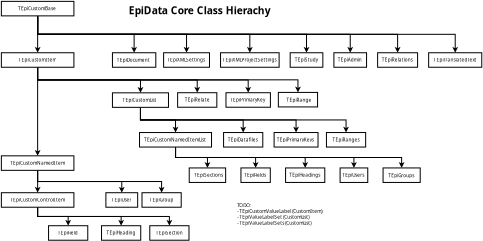 <?xml version="1.0" encoding="UTF-8"?>
<dia:diagram xmlns:dia="http://www.lysator.liu.se/~alla/dia/">
  <dia:layer name="Background" visible="true" active="true">
    <dia:group>
      <dia:object type="Standard - Box" version="0" id="O0">
        <dia:attribute name="obj_pos">
          <dia:point val="-0.03,0.05"/>
        </dia:attribute>
        <dia:attribute name="obj_bb">
          <dia:rectangle val="-0.08,0;10.02,2.1"/>
        </dia:attribute>
        <dia:attribute name="elem_corner">
          <dia:point val="-0.03,0.05"/>
        </dia:attribute>
        <dia:attribute name="elem_width">
          <dia:real val="10.0"/>
        </dia:attribute>
        <dia:attribute name="elem_height">
          <dia:real val="2.0"/>
        </dia:attribute>
        <dia:attribute name="border_width">
          <dia:real val="0.1"/>
        </dia:attribute>
        <dia:attribute name="show_background">
          <dia:boolean val="true"/>
        </dia:attribute>
      </dia:object>
      <dia:object type="Standard - Text" version="1" id="O1">
        <dia:attribute name="obj_pos">
          <dia:point val="2.275,1.271"/>
        </dia:attribute>
        <dia:attribute name="obj_bb">
          <dia:rectangle val="2.275,0.676;7.665,1.424"/>
        </dia:attribute>
        <dia:attribute name="text">
          <dia:composite type="text">
            <dia:attribute name="string">
              <dia:string>#TEpiCustomBase#</dia:string>
            </dia:attribute>
            <dia:attribute name="font">
              <dia:font family="sans" style="0" name="Helvetica"/>
            </dia:attribute>
            <dia:attribute name="height">
              <dia:real val="0.8"/>
            </dia:attribute>
            <dia:attribute name="pos">
              <dia:point val="2.275,1.271"/>
            </dia:attribute>
            <dia:attribute name="color">
              <dia:color val="#000000"/>
            </dia:attribute>
            <dia:attribute name="alignment">
              <dia:enum val="0"/>
            </dia:attribute>
          </dia:composite>
        </dia:attribute>
        <dia:attribute name="valign">
          <dia:enum val="3"/>
        </dia:attribute>
      </dia:object>
    </dia:group>
    <dia:group>
      <dia:object type="Standard - Box" version="0" id="O2">
        <dia:attribute name="obj_pos">
          <dia:point val="-0.03,26.427"/>
        </dia:attribute>
        <dia:attribute name="obj_bb">
          <dia:rectangle val="-0.08,26.378;10.02,28.477"/>
        </dia:attribute>
        <dia:attribute name="elem_corner">
          <dia:point val="-0.03,26.427"/>
        </dia:attribute>
        <dia:attribute name="elem_width">
          <dia:real val="10.0"/>
        </dia:attribute>
        <dia:attribute name="elem_height">
          <dia:real val="2.0"/>
        </dia:attribute>
        <dia:attribute name="border_width">
          <dia:real val="0.1"/>
        </dia:attribute>
        <dia:attribute name="show_background">
          <dia:boolean val="true"/>
        </dia:attribute>
      </dia:object>
      <dia:object type="Standard - Text" version="1" id="O3">
        <dia:attribute name="obj_pos">
          <dia:point val="1.17,27.649"/>
        </dia:attribute>
        <dia:attribute name="obj_bb">
          <dia:rectangle val="1.17,27.054;8.77,27.801"/>
        </dia:attribute>
        <dia:attribute name="text">
          <dia:composite type="text">
            <dia:attribute name="string">
              <dia:string>#TEpiCustomControlItem#</dia:string>
            </dia:attribute>
            <dia:attribute name="font">
              <dia:font family="sans" style="0" name="Helvetica"/>
            </dia:attribute>
            <dia:attribute name="height">
              <dia:real val="0.8"/>
            </dia:attribute>
            <dia:attribute name="pos">
              <dia:point val="1.17,27.649"/>
            </dia:attribute>
            <dia:attribute name="color">
              <dia:color val="#000000"/>
            </dia:attribute>
            <dia:attribute name="alignment">
              <dia:enum val="0"/>
            </dia:attribute>
          </dia:composite>
        </dia:attribute>
        <dia:attribute name="valign">
          <dia:enum val="3"/>
        </dia:attribute>
      </dia:object>
    </dia:group>
    <dia:group>
      <dia:object type="Standard - Box" version="0" id="O4">
        <dia:attribute name="obj_pos">
          <dia:point val="6.476,30.977"/>
        </dia:attribute>
        <dia:attribute name="obj_bb">
          <dia:rectangle val="6.426,30.927;11.931,33.028"/>
        </dia:attribute>
        <dia:attribute name="elem_corner">
          <dia:point val="6.476,30.977"/>
        </dia:attribute>
        <dia:attribute name="elem_width">
          <dia:real val="5.405"/>
        </dia:attribute>
        <dia:attribute name="elem_height">
          <dia:real val="2.0"/>
        </dia:attribute>
        <dia:attribute name="border_width">
          <dia:real val="0.1"/>
        </dia:attribute>
        <dia:attribute name="show_background">
          <dia:boolean val="true"/>
        </dia:attribute>
      </dia:object>
      <dia:object type="Standard - Text" version="1" id="O5">
        <dia:attribute name="obj_pos">
          <dia:point val="7.749,32.199"/>
        </dia:attribute>
        <dia:attribute name="obj_bb">
          <dia:rectangle val="7.749,31.604;10.607,32.351"/>
        </dia:attribute>
        <dia:attribute name="text">
          <dia:composite type="text">
            <dia:attribute name="string">
              <dia:string>#TEpiField#</dia:string>
            </dia:attribute>
            <dia:attribute name="font">
              <dia:font family="sans" style="0" name="Helvetica"/>
            </dia:attribute>
            <dia:attribute name="height">
              <dia:real val="0.8"/>
            </dia:attribute>
            <dia:attribute name="pos">
              <dia:point val="7.749,32.199"/>
            </dia:attribute>
            <dia:attribute name="color">
              <dia:color val="#000000"/>
            </dia:attribute>
            <dia:attribute name="alignment">
              <dia:enum val="0"/>
            </dia:attribute>
          </dia:composite>
        </dia:attribute>
        <dia:attribute name="valign">
          <dia:enum val="3"/>
        </dia:attribute>
      </dia:object>
    </dia:group>
    <dia:group>
      <dia:object type="Standard - Box" version="0" id="O6">
        <dia:attribute name="obj_pos">
          <dia:point val="13.777,30.977"/>
        </dia:attribute>
        <dia:attribute name="obj_bb">
          <dia:rectangle val="13.727,30.927;19.232,33.028"/>
        </dia:attribute>
        <dia:attribute name="elem_corner">
          <dia:point val="13.777,30.977"/>
        </dia:attribute>
        <dia:attribute name="elem_width">
          <dia:real val="5.405"/>
        </dia:attribute>
        <dia:attribute name="elem_height">
          <dia:real val="2.0"/>
        </dia:attribute>
        <dia:attribute name="border_width">
          <dia:real val="0.1"/>
        </dia:attribute>
        <dia:attribute name="show_background">
          <dia:boolean val="true"/>
        </dia:attribute>
      </dia:object>
      <dia:object type="Standard - Text" version="1" id="O7">
        <dia:attribute name="obj_pos">
          <dia:point val="14.456,32.199"/>
        </dia:attribute>
        <dia:attribute name="obj_bb">
          <dia:rectangle val="14.456,31.604;18.503,32.351"/>
        </dia:attribute>
        <dia:attribute name="text">
          <dia:composite type="text">
            <dia:attribute name="string">
              <dia:string>#TEpiHeading#</dia:string>
            </dia:attribute>
            <dia:attribute name="font">
              <dia:font family="sans" style="0" name="Helvetica"/>
            </dia:attribute>
            <dia:attribute name="height">
              <dia:real val="0.8"/>
            </dia:attribute>
            <dia:attribute name="pos">
              <dia:point val="14.456,32.199"/>
            </dia:attribute>
            <dia:attribute name="color">
              <dia:color val="#000000"/>
            </dia:attribute>
            <dia:attribute name="alignment">
              <dia:enum val="0"/>
            </dia:attribute>
          </dia:composite>
        </dia:attribute>
        <dia:attribute name="valign">
          <dia:enum val="3"/>
        </dia:attribute>
      </dia:object>
    </dia:group>
    <dia:group>
      <dia:object type="Standard - Box" version="0" id="O8">
        <dia:attribute name="obj_pos">
          <dia:point val="20.428,30.977"/>
        </dia:attribute>
        <dia:attribute name="obj_bb">
          <dia:rectangle val="20.378,30.927;25.883,33.028"/>
        </dia:attribute>
        <dia:attribute name="elem_corner">
          <dia:point val="20.428,30.977"/>
        </dia:attribute>
        <dia:attribute name="elem_width">
          <dia:real val="5.405"/>
        </dia:attribute>
        <dia:attribute name="elem_height">
          <dia:real val="2.0"/>
        </dia:attribute>
        <dia:attribute name="border_width">
          <dia:real val="0.1"/>
        </dia:attribute>
        <dia:attribute name="show_background">
          <dia:boolean val="true"/>
        </dia:attribute>
      </dia:object>
      <dia:object type="Standard - Text" version="1" id="O9">
        <dia:attribute name="obj_pos">
          <dia:point val="21.251,32.199"/>
        </dia:attribute>
        <dia:attribute name="obj_bb">
          <dia:rectangle val="21.251,31.604;25.011,32.351"/>
        </dia:attribute>
        <dia:attribute name="text">
          <dia:composite type="text">
            <dia:attribute name="string">
              <dia:string>#TEpiSection#</dia:string>
            </dia:attribute>
            <dia:attribute name="font">
              <dia:font family="sans" style="0" name="Helvetica"/>
            </dia:attribute>
            <dia:attribute name="height">
              <dia:real val="0.8"/>
            </dia:attribute>
            <dia:attribute name="pos">
              <dia:point val="21.251,32.199"/>
            </dia:attribute>
            <dia:attribute name="color">
              <dia:color val="#000000"/>
            </dia:attribute>
            <dia:attribute name="alignment">
              <dia:enum val="0"/>
            </dia:attribute>
          </dia:composite>
        </dia:attribute>
        <dia:attribute name="valign">
          <dia:enum val="3"/>
        </dia:attribute>
      </dia:object>
    </dia:group>
    <dia:group>
      <dia:object type="Standard - Box" version="0" id="O10">
        <dia:attribute name="obj_pos">
          <dia:point val="-0.03,21.343"/>
        </dia:attribute>
        <dia:attribute name="obj_bb">
          <dia:rectangle val="-0.08,21.293;10.02,23.393"/>
        </dia:attribute>
        <dia:attribute name="elem_corner">
          <dia:point val="-0.03,21.343"/>
        </dia:attribute>
        <dia:attribute name="elem_width">
          <dia:real val="10.0"/>
        </dia:attribute>
        <dia:attribute name="elem_height">
          <dia:real val="2.0"/>
        </dia:attribute>
        <dia:attribute name="border_width">
          <dia:real val="0.1"/>
        </dia:attribute>
        <dia:attribute name="show_background">
          <dia:boolean val="true"/>
        </dia:attribute>
      </dia:object>
      <dia:object type="Standard - Text" version="1" id="O11">
        <dia:attribute name="obj_pos">
          <dia:point val="1.177,22.565"/>
        </dia:attribute>
        <dia:attribute name="obj_bb">
          <dia:rectangle val="1.177,21.97;8.762,22.717"/>
        </dia:attribute>
        <dia:attribute name="text">
          <dia:composite type="text">
            <dia:attribute name="string">
              <dia:string>#TEpiCustomNamedItem#</dia:string>
            </dia:attribute>
            <dia:attribute name="font">
              <dia:font family="sans" style="0" name="Helvetica"/>
            </dia:attribute>
            <dia:attribute name="height">
              <dia:real val="0.8"/>
            </dia:attribute>
            <dia:attribute name="pos">
              <dia:point val="1.177,22.565"/>
            </dia:attribute>
            <dia:attribute name="color">
              <dia:color val="#000000"/>
            </dia:attribute>
            <dia:attribute name="alignment">
              <dia:enum val="0"/>
            </dia:attribute>
          </dia:composite>
        </dia:attribute>
        <dia:attribute name="valign">
          <dia:enum val="3"/>
        </dia:attribute>
      </dia:object>
    </dia:group>
    <dia:group>
      <dia:object type="Standard - Box" version="0" id="O12">
        <dia:attribute name="obj_pos">
          <dia:point val="-0.03,7.133"/>
        </dia:attribute>
        <dia:attribute name="obj_bb">
          <dia:rectangle val="-0.08,7.082;10.02,9.182"/>
        </dia:attribute>
        <dia:attribute name="elem_corner">
          <dia:point val="-0.03,7.133"/>
        </dia:attribute>
        <dia:attribute name="elem_width">
          <dia:real val="10.0"/>
        </dia:attribute>
        <dia:attribute name="elem_height">
          <dia:real val="2.0"/>
        </dia:attribute>
        <dia:attribute name="border_width">
          <dia:real val="0.1"/>
        </dia:attribute>
        <dia:attribute name="show_background">
          <dia:boolean val="true"/>
        </dia:attribute>
      </dia:object>
      <dia:object type="Standard - Text" version="1" id="O13">
        <dia:attribute name="obj_pos">
          <dia:point val="2.317,8.354"/>
        </dia:attribute>
        <dia:attribute name="obj_bb">
          <dia:rectangle val="2.317,7.759;7.604,8.506"/>
        </dia:attribute>
        <dia:attribute name="text">
          <dia:composite type="text">
            <dia:attribute name="string">
              <dia:string>#TEpiCustomItem#</dia:string>
            </dia:attribute>
            <dia:attribute name="font">
              <dia:font family="sans" style="0" name="Helvetica"/>
            </dia:attribute>
            <dia:attribute name="height">
              <dia:real val="0.8"/>
            </dia:attribute>
            <dia:attribute name="pos">
              <dia:point val="2.317,8.354"/>
            </dia:attribute>
            <dia:attribute name="color">
              <dia:color val="#000000"/>
            </dia:attribute>
            <dia:attribute name="alignment">
              <dia:enum val="0"/>
            </dia:attribute>
          </dia:composite>
        </dia:attribute>
        <dia:attribute name="valign">
          <dia:enum val="3"/>
        </dia:attribute>
      </dia:object>
    </dia:group>
    <dia:object type="Standard - ZigZagLine" version="1" id="O14">
      <dia:attribute name="obj_pos">
        <dia:point val="4.97,9.183"/>
      </dia:attribute>
      <dia:attribute name="obj_bb">
        <dia:rectangle val="4.92,9.133;19.506,12.721"/>
      </dia:attribute>
      <dia:attribute name="orth_points">
        <dia:point val="4.97,9.183"/>
        <dia:point val="4.97,10.896"/>
        <dia:point val="19.144,10.896"/>
        <dia:point val="19.144,12.609"/>
      </dia:attribute>
      <dia:attribute name="orth_orient">
        <dia:enum val="1"/>
        <dia:enum val="0"/>
        <dia:enum val="1"/>
      </dia:attribute>
      <dia:attribute name="autorouting">
        <dia:boolean val="true"/>
      </dia:attribute>
      <dia:attribute name="line_width">
        <dia:real val="0.1"/>
      </dia:attribute>
      <dia:attribute name="end_arrow">
        <dia:enum val="22"/>
      </dia:attribute>
      <dia:attribute name="end_arrow_length">
        <dia:real val="0.5"/>
      </dia:attribute>
      <dia:attribute name="end_arrow_width">
        <dia:real val="0.5"/>
      </dia:attribute>
      <dia:connections>
        <dia:connection handle="0" to="O12" connection="8"/>
        <dia:connection handle="1" to="O36" connection="8"/>
      </dia:connections>
    </dia:object>
    <dia:object type="Standard - ZigZagLine" version="1" id="O15">
      <dia:attribute name="obj_pos">
        <dia:point val="4.97,9.183"/>
      </dia:attribute>
      <dia:attribute name="obj_bb">
        <dia:rectangle val="4.92,9.133;27.33,12.705"/>
      </dia:attribute>
      <dia:attribute name="orth_points">
        <dia:point val="4.97,9.183"/>
        <dia:point val="4.97,10.888"/>
        <dia:point val="26.969,10.888"/>
        <dia:point val="26.969,12.593"/>
      </dia:attribute>
      <dia:attribute name="orth_orient">
        <dia:enum val="1"/>
        <dia:enum val="0"/>
        <dia:enum val="1"/>
      </dia:attribute>
      <dia:attribute name="autorouting">
        <dia:boolean val="true"/>
      </dia:attribute>
      <dia:attribute name="line_width">
        <dia:real val="0.1"/>
      </dia:attribute>
      <dia:attribute name="end_arrow">
        <dia:enum val="22"/>
      </dia:attribute>
      <dia:attribute name="end_arrow_length">
        <dia:real val="0.5"/>
      </dia:attribute>
      <dia:attribute name="end_arrow_width">
        <dia:real val="0.5"/>
      </dia:attribute>
      <dia:connections>
        <dia:connection handle="0" to="O12" connection="8"/>
        <dia:connection handle="1" to="O40" connection="8"/>
      </dia:connections>
    </dia:object>
    <dia:object type="Standard - ZigZagLine" version="1" id="O16">
      <dia:attribute name="obj_pos">
        <dia:point val="4.97,9.183"/>
      </dia:attribute>
      <dia:attribute name="obj_bb">
        <dia:rectangle val="4.92,9.133;34.355,12.705"/>
      </dia:attribute>
      <dia:attribute name="orth_points">
        <dia:point val="4.97,9.183"/>
        <dia:point val="4.97,10.888"/>
        <dia:point val="33.994,10.888"/>
        <dia:point val="33.994,12.593"/>
      </dia:attribute>
      <dia:attribute name="orth_orient">
        <dia:enum val="1"/>
        <dia:enum val="0"/>
        <dia:enum val="1"/>
      </dia:attribute>
      <dia:attribute name="autorouting">
        <dia:boolean val="true"/>
      </dia:attribute>
      <dia:attribute name="line_width">
        <dia:real val="0.1"/>
      </dia:attribute>
      <dia:attribute name="end_arrow">
        <dia:enum val="22"/>
      </dia:attribute>
      <dia:attribute name="end_arrow_length">
        <dia:real val="0.5"/>
      </dia:attribute>
      <dia:attribute name="end_arrow_width">
        <dia:real val="0.5"/>
      </dia:attribute>
      <dia:connections>
        <dia:connection handle="0" to="O12" connection="8"/>
        <dia:connection handle="1" to="O38" connection="8"/>
      </dia:connections>
    </dia:object>
    <dia:object type="Standard - ZigZagLine" version="1" id="O17">
      <dia:attribute name="obj_pos">
        <dia:point val="4.97,9.183"/>
      </dia:attribute>
      <dia:attribute name="obj_bb">
        <dia:rectangle val="4.92,9.133;41.216,12.664"/>
      </dia:attribute>
      <dia:attribute name="orth_points">
        <dia:point val="4.97,9.183"/>
        <dia:point val="4.97,10.867"/>
        <dia:point val="40.854,10.867"/>
        <dia:point val="40.854,12.552"/>
      </dia:attribute>
      <dia:attribute name="orth_orient">
        <dia:enum val="1"/>
        <dia:enum val="0"/>
        <dia:enum val="1"/>
      </dia:attribute>
      <dia:attribute name="autorouting">
        <dia:boolean val="true"/>
      </dia:attribute>
      <dia:attribute name="line_width">
        <dia:real val="0.1"/>
      </dia:attribute>
      <dia:attribute name="end_arrow">
        <dia:enum val="22"/>
      </dia:attribute>
      <dia:attribute name="end_arrow_length">
        <dia:real val="0.5"/>
      </dia:attribute>
      <dia:attribute name="end_arrow_width">
        <dia:real val="0.5"/>
      </dia:attribute>
      <dia:connections>
        <dia:connection handle="0" to="O12" connection="8"/>
        <dia:connection handle="1" to="O42" connection="8"/>
      </dia:connections>
    </dia:object>
    <dia:object type="Standard - ZigZagLine" version="1" id="O18">
      <dia:attribute name="obj_pos">
        <dia:point val="4.97,2.1"/>
      </dia:attribute>
      <dia:attribute name="obj_bb">
        <dia:rectangle val="4.92,2.05;25.858,7.194"/>
      </dia:attribute>
      <dia:attribute name="orth_points">
        <dia:point val="4.97,2.1"/>
        <dia:point val="4.97,4.591"/>
        <dia:point val="25.496,4.591"/>
        <dia:point val="25.496,7.082"/>
      </dia:attribute>
      <dia:attribute name="orth_orient">
        <dia:enum val="1"/>
        <dia:enum val="0"/>
        <dia:enum val="1"/>
      </dia:attribute>
      <dia:attribute name="autorouting">
        <dia:boolean val="true"/>
      </dia:attribute>
      <dia:attribute name="line_width">
        <dia:real val="0.1"/>
      </dia:attribute>
      <dia:attribute name="end_arrow">
        <dia:enum val="22"/>
      </dia:attribute>
      <dia:attribute name="end_arrow_length">
        <dia:real val="0.5"/>
      </dia:attribute>
      <dia:attribute name="end_arrow_width">
        <dia:real val="0.5"/>
      </dia:attribute>
      <dia:connections>
        <dia:connection handle="0" to="O0" connection="8"/>
        <dia:connection handle="1" to="O54" connection="8"/>
      </dia:connections>
    </dia:object>
    <dia:object type="Standard - ZigZagLine" version="1" id="O19">
      <dia:attribute name="obj_pos">
        <dia:point val="4.97,2.1"/>
      </dia:attribute>
      <dia:attribute name="obj_bb">
        <dia:rectangle val="4.92,2.05;34.582,7.194"/>
      </dia:attribute>
      <dia:attribute name="orth_points">
        <dia:point val="4.97,2.1"/>
        <dia:point val="4.97,4.591"/>
        <dia:point val="34.221,4.591"/>
        <dia:point val="34.221,7.082"/>
      </dia:attribute>
      <dia:attribute name="orth_orient">
        <dia:enum val="1"/>
        <dia:enum val="0"/>
        <dia:enum val="1"/>
      </dia:attribute>
      <dia:attribute name="autorouting">
        <dia:boolean val="true"/>
      </dia:attribute>
      <dia:attribute name="line_width">
        <dia:real val="0.1"/>
      </dia:attribute>
      <dia:attribute name="end_arrow">
        <dia:enum val="22"/>
      </dia:attribute>
      <dia:attribute name="end_arrow_length">
        <dia:real val="0.5"/>
      </dia:attribute>
      <dia:attribute name="end_arrow_width">
        <dia:real val="0.5"/>
      </dia:attribute>
      <dia:connections>
        <dia:connection handle="0" to="O0" connection="8"/>
        <dia:connection handle="1" to="O56" connection="8"/>
      </dia:connections>
    </dia:object>
    <dia:object type="Standard - ZigZagLine" version="1" id="O20">
      <dia:attribute name="obj_pos">
        <dia:point val="4.97,2.1"/>
      </dia:attribute>
      <dia:attribute name="obj_bb">
        <dia:rectangle val="4.92,2.05;42.395,7.194"/>
      </dia:attribute>
      <dia:attribute name="orth_points">
        <dia:point val="4.97,2.1"/>
        <dia:point val="4.97,4.591"/>
        <dia:point val="42.034,4.591"/>
        <dia:point val="42.034,7.082"/>
      </dia:attribute>
      <dia:attribute name="orth_orient">
        <dia:enum val="1"/>
        <dia:enum val="0"/>
        <dia:enum val="1"/>
      </dia:attribute>
      <dia:attribute name="autorouting">
        <dia:boolean val="true"/>
      </dia:attribute>
      <dia:attribute name="line_width">
        <dia:real val="0.1"/>
      </dia:attribute>
      <dia:attribute name="end_arrow">
        <dia:enum val="22"/>
      </dia:attribute>
      <dia:attribute name="end_arrow_length">
        <dia:real val="0.5"/>
      </dia:attribute>
      <dia:attribute name="end_arrow_width">
        <dia:real val="0.5"/>
      </dia:attribute>
      <dia:connections>
        <dia:connection handle="0" to="O0" connection="8"/>
        <dia:connection handle="1" to="O46" connection="8"/>
      </dia:connections>
    </dia:object>
    <dia:object type="Standard - ZigZagLine" version="1" id="O21">
      <dia:attribute name="obj_pos">
        <dia:point val="4.97,2.1"/>
      </dia:attribute>
      <dia:attribute name="obj_bb">
        <dia:rectangle val="4.92,2.05;48.422,7.194"/>
      </dia:attribute>
      <dia:attribute name="orth_points">
        <dia:point val="4.97,2.1"/>
        <dia:point val="4.97,4.591"/>
        <dia:point val="48.06,4.591"/>
        <dia:point val="48.06,7.082"/>
      </dia:attribute>
      <dia:attribute name="orth_orient">
        <dia:enum val="1"/>
        <dia:enum val="0"/>
        <dia:enum val="1"/>
      </dia:attribute>
      <dia:attribute name="autorouting">
        <dia:boolean val="true"/>
      </dia:attribute>
      <dia:attribute name="line_width">
        <dia:real val="0.1"/>
      </dia:attribute>
      <dia:attribute name="end_arrow">
        <dia:enum val="22"/>
      </dia:attribute>
      <dia:attribute name="end_arrow_length">
        <dia:real val="0.5"/>
      </dia:attribute>
      <dia:attribute name="end_arrow_width">
        <dia:real val="0.5"/>
      </dia:attribute>
      <dia:connections>
        <dia:connection handle="0" to="O0" connection="8"/>
        <dia:connection handle="1" to="O48" connection="8"/>
      </dia:connections>
    </dia:object>
    <dia:object type="Standard - ZigZagLine" version="1" id="O22">
      <dia:attribute name="obj_pos">
        <dia:point val="4.97,2.1"/>
      </dia:attribute>
      <dia:attribute name="obj_bb">
        <dia:rectangle val="4.92,2.05;54.953,7.194"/>
      </dia:attribute>
      <dia:attribute name="orth_points">
        <dia:point val="4.97,2.1"/>
        <dia:point val="4.97,4.591"/>
        <dia:point val="54.591,4.591"/>
        <dia:point val="54.591,7.082"/>
      </dia:attribute>
      <dia:attribute name="orth_orient">
        <dia:enum val="1"/>
        <dia:enum val="0"/>
        <dia:enum val="1"/>
      </dia:attribute>
      <dia:attribute name="autorouting">
        <dia:boolean val="true"/>
      </dia:attribute>
      <dia:attribute name="line_width">
        <dia:real val="0.1"/>
      </dia:attribute>
      <dia:attribute name="end_arrow">
        <dia:enum val="22"/>
      </dia:attribute>
      <dia:attribute name="end_arrow_length">
        <dia:real val="0.5"/>
      </dia:attribute>
      <dia:attribute name="end_arrow_width">
        <dia:real val="0.5"/>
      </dia:attribute>
      <dia:connections>
        <dia:connection handle="0" to="O0" connection="8"/>
        <dia:connection handle="1" to="O50" connection="8"/>
      </dia:connections>
    </dia:object>
    <dia:object type="Standard - ZigZagLine" version="1" id="O23">
      <dia:attribute name="obj_pos">
        <dia:point val="4.97,2.1"/>
      </dia:attribute>
      <dia:attribute name="obj_bb">
        <dia:rectangle val="4.92,2.05;62.892,7.194"/>
      </dia:attribute>
      <dia:attribute name="orth_points">
        <dia:point val="4.97,2.1"/>
        <dia:point val="4.97,4.591"/>
        <dia:point val="62.531,4.591"/>
        <dia:point val="62.531,7.082"/>
      </dia:attribute>
      <dia:attribute name="orth_orient">
        <dia:enum val="1"/>
        <dia:enum val="0"/>
        <dia:enum val="1"/>
      </dia:attribute>
      <dia:attribute name="autorouting">
        <dia:boolean val="true"/>
      </dia:attribute>
      <dia:attribute name="line_width">
        <dia:real val="0.1"/>
      </dia:attribute>
      <dia:attribute name="end_arrow">
        <dia:enum val="22"/>
      </dia:attribute>
      <dia:attribute name="end_arrow_length">
        <dia:real val="0.5"/>
      </dia:attribute>
      <dia:attribute name="end_arrow_width">
        <dia:real val="0.5"/>
      </dia:attribute>
      <dia:connections>
        <dia:connection handle="0" to="O0" connection="8"/>
        <dia:connection handle="1" to="O52" connection="8"/>
      </dia:connections>
    </dia:object>
    <dia:object type="Standard - ZigZagLine" version="1" id="O24">
      <dia:attribute name="obj_pos">
        <dia:point val="4.97,2.1"/>
      </dia:attribute>
      <dia:attribute name="obj_bb">
        <dia:rectangle val="4.358,2.1;5.082,7.444"/>
      </dia:attribute>
      <dia:attribute name="orth_points">
        <dia:point val="4.97,2.1"/>
        <dia:point val="4.97,2.1"/>
        <dia:point val="4.97,7.082"/>
        <dia:point val="4.97,7.082"/>
      </dia:attribute>
      <dia:attribute name="orth_orient">
        <dia:enum val="0"/>
        <dia:enum val="1"/>
        <dia:enum val="0"/>
      </dia:attribute>
      <dia:attribute name="autorouting">
        <dia:boolean val="true"/>
      </dia:attribute>
      <dia:attribute name="line_width">
        <dia:real val="0.1"/>
      </dia:attribute>
      <dia:attribute name="end_arrow">
        <dia:enum val="22"/>
      </dia:attribute>
      <dia:attribute name="end_arrow_length">
        <dia:real val="0.5"/>
      </dia:attribute>
      <dia:attribute name="end_arrow_width">
        <dia:real val="0.5"/>
      </dia:attribute>
      <dia:connections>
        <dia:connection handle="0" to="O0" connection="8"/>
        <dia:connection handle="1" to="O12" connection="8"/>
      </dia:connections>
    </dia:object>
    <dia:object type="Standard - ZigZagLine" version="1" id="O25">
      <dia:attribute name="obj_pos">
        <dia:point val="4.97,9.183"/>
      </dia:attribute>
      <dia:attribute name="obj_bb">
        <dia:rectangle val="4.358,9.183;5.082,21.655"/>
      </dia:attribute>
      <dia:attribute name="orth_points">
        <dia:point val="4.97,9.183"/>
        <dia:point val="4.97,9.183"/>
        <dia:point val="4.97,21.293"/>
        <dia:point val="4.97,21.293"/>
      </dia:attribute>
      <dia:attribute name="orth_orient">
        <dia:enum val="0"/>
        <dia:enum val="1"/>
        <dia:enum val="0"/>
      </dia:attribute>
      <dia:attribute name="autorouting">
        <dia:boolean val="true"/>
      </dia:attribute>
      <dia:attribute name="line_width">
        <dia:real val="0.1"/>
      </dia:attribute>
      <dia:attribute name="end_arrow">
        <dia:enum val="22"/>
      </dia:attribute>
      <dia:attribute name="end_arrow_length">
        <dia:real val="0.5"/>
      </dia:attribute>
      <dia:attribute name="end_arrow_width">
        <dia:real val="0.5"/>
      </dia:attribute>
      <dia:connections>
        <dia:connection handle="0" to="O12" connection="8"/>
        <dia:connection handle="1" to="O10" connection="8"/>
      </dia:connections>
    </dia:object>
    <dia:object type="Standard - ZigZagLine" version="1" id="O26">
      <dia:attribute name="obj_pos">
        <dia:point val="19.144,14.71"/>
      </dia:attribute>
      <dia:attribute name="obj_bb">
        <dia:rectangle val="19.094,14.659;24.34,18.194"/>
      </dia:attribute>
      <dia:attribute name="orth_points">
        <dia:point val="19.144,14.71"/>
        <dia:point val="19.144,16.396"/>
        <dia:point val="23.978,16.396"/>
        <dia:point val="23.978,18.082"/>
      </dia:attribute>
      <dia:attribute name="orth_orient">
        <dia:enum val="1"/>
        <dia:enum val="0"/>
        <dia:enum val="1"/>
      </dia:attribute>
      <dia:attribute name="autorouting">
        <dia:boolean val="true"/>
      </dia:attribute>
      <dia:attribute name="line_width">
        <dia:real val="0.1"/>
      </dia:attribute>
      <dia:attribute name="end_arrow">
        <dia:enum val="22"/>
      </dia:attribute>
      <dia:attribute name="end_arrow_length">
        <dia:real val="0.5"/>
      </dia:attribute>
      <dia:attribute name="end_arrow_width">
        <dia:real val="0.5"/>
      </dia:attribute>
      <dia:connections>
        <dia:connection handle="0" to="O36" connection="8"/>
        <dia:connection handle="1" to="O84" connection="8"/>
      </dia:connections>
    </dia:object>
    <dia:object type="Standard - ZigZagLine" version="1" id="O27">
      <dia:attribute name="obj_pos">
        <dia:point val="19.144,14.71"/>
      </dia:attribute>
      <dia:attribute name="obj_bb">
        <dia:rectangle val="19.094,14.659;33.665,18.194"/>
      </dia:attribute>
      <dia:attribute name="orth_points">
        <dia:point val="19.144,14.71"/>
        <dia:point val="19.144,16.396"/>
        <dia:point val="33.303,16.396"/>
        <dia:point val="33.303,18.082"/>
      </dia:attribute>
      <dia:attribute name="orth_orient">
        <dia:enum val="1"/>
        <dia:enum val="0"/>
        <dia:enum val="1"/>
      </dia:attribute>
      <dia:attribute name="autorouting">
        <dia:boolean val="true"/>
      </dia:attribute>
      <dia:attribute name="line_width">
        <dia:real val="0.1"/>
      </dia:attribute>
      <dia:attribute name="end_arrow">
        <dia:enum val="22"/>
      </dia:attribute>
      <dia:attribute name="end_arrow_length">
        <dia:real val="0.5"/>
      </dia:attribute>
      <dia:attribute name="end_arrow_width">
        <dia:real val="0.5"/>
      </dia:attribute>
      <dia:connections>
        <dia:connection handle="0" to="O36" connection="8"/>
        <dia:connection handle="1" to="O78" connection="8"/>
      </dia:connections>
    </dia:object>
    <dia:object type="Standard - ZigZagLine" version="1" id="O28">
      <dia:attribute name="obj_pos">
        <dia:point val="19.144,14.71"/>
      </dia:attribute>
      <dia:attribute name="obj_bb">
        <dia:rectangle val="19.094,14.659;40.955,18.194"/>
      </dia:attribute>
      <dia:attribute name="orth_points">
        <dia:point val="19.144,14.71"/>
        <dia:point val="19.144,16.396"/>
        <dia:point val="40.593,16.396"/>
        <dia:point val="40.593,18.082"/>
      </dia:attribute>
      <dia:attribute name="orth_orient">
        <dia:enum val="1"/>
        <dia:enum val="0"/>
        <dia:enum val="1"/>
      </dia:attribute>
      <dia:attribute name="autorouting">
        <dia:boolean val="true"/>
      </dia:attribute>
      <dia:attribute name="line_width">
        <dia:real val="0.1"/>
      </dia:attribute>
      <dia:attribute name="end_arrow">
        <dia:enum val="22"/>
      </dia:attribute>
      <dia:attribute name="end_arrow_length">
        <dia:real val="0.5"/>
      </dia:attribute>
      <dia:attribute name="end_arrow_width">
        <dia:real val="0.5"/>
      </dia:attribute>
      <dia:connections>
        <dia:connection handle="0" to="O36" connection="8"/>
        <dia:connection handle="1" to="O80" connection="8"/>
      </dia:connections>
    </dia:object>
    <dia:object type="Standard - ZigZagLine" version="1" id="O29">
      <dia:attribute name="obj_pos">
        <dia:point val="19.144,14.71"/>
      </dia:attribute>
      <dia:attribute name="obj_bb">
        <dia:rectangle val="19.094,14.659;47.845,18.194"/>
      </dia:attribute>
      <dia:attribute name="orth_points">
        <dia:point val="19.144,14.71"/>
        <dia:point val="19.144,16.396"/>
        <dia:point val="47.483,16.396"/>
        <dia:point val="47.483,18.082"/>
      </dia:attribute>
      <dia:attribute name="orth_orient">
        <dia:enum val="1"/>
        <dia:enum val="0"/>
        <dia:enum val="1"/>
      </dia:attribute>
      <dia:attribute name="autorouting">
        <dia:boolean val="true"/>
      </dia:attribute>
      <dia:attribute name="line_width">
        <dia:real val="0.1"/>
      </dia:attribute>
      <dia:attribute name="end_arrow">
        <dia:enum val="22"/>
      </dia:attribute>
      <dia:attribute name="end_arrow_length">
        <dia:real val="0.5"/>
      </dia:attribute>
      <dia:attribute name="end_arrow_width">
        <dia:real val="0.5"/>
      </dia:attribute>
      <dia:connections>
        <dia:connection handle="0" to="O36" connection="8"/>
        <dia:connection handle="1" to="O82" connection="8"/>
      </dia:connections>
    </dia:object>
    <dia:object type="Standard - ZigZagLine" version="1" id="O30">
      <dia:attribute name="obj_pos">
        <dia:point val="23.978,20.183"/>
      </dia:attribute>
      <dia:attribute name="obj_bb">
        <dia:rectangle val="23.928,20.133;28.738,23.074"/>
      </dia:attribute>
      <dia:attribute name="orth_points">
        <dia:point val="23.978,20.183"/>
        <dia:point val="23.978,21.573"/>
        <dia:point val="28.377,21.573"/>
        <dia:point val="28.377,22.962"/>
      </dia:attribute>
      <dia:attribute name="orth_orient">
        <dia:enum val="1"/>
        <dia:enum val="0"/>
        <dia:enum val="1"/>
      </dia:attribute>
      <dia:attribute name="autorouting">
        <dia:boolean val="true"/>
      </dia:attribute>
      <dia:attribute name="line_width">
        <dia:real val="0.1"/>
      </dia:attribute>
      <dia:attribute name="end_arrow">
        <dia:enum val="22"/>
      </dia:attribute>
      <dia:attribute name="end_arrow_length">
        <dia:real val="0.5"/>
      </dia:attribute>
      <dia:attribute name="end_arrow_width">
        <dia:real val="0.5"/>
      </dia:attribute>
      <dia:connections>
        <dia:connection handle="0" to="O84" connection="8"/>
        <dia:connection handle="1" to="O58" connection="8"/>
      </dia:connections>
    </dia:object>
    <dia:object type="Standard - ZigZagLine" version="1" id="O31">
      <dia:attribute name="obj_pos">
        <dia:point val="23.978,20.183"/>
      </dia:attribute>
      <dia:attribute name="obj_bb">
        <dia:rectangle val="23.928,20.133;35.38,23.074"/>
      </dia:attribute>
      <dia:attribute name="orth_points">
        <dia:point val="23.978,20.183"/>
        <dia:point val="23.978,21.573"/>
        <dia:point val="35.019,21.573"/>
        <dia:point val="35.019,22.962"/>
      </dia:attribute>
      <dia:attribute name="orth_orient">
        <dia:enum val="1"/>
        <dia:enum val="0"/>
        <dia:enum val="1"/>
      </dia:attribute>
      <dia:attribute name="autorouting">
        <dia:boolean val="true"/>
      </dia:attribute>
      <dia:attribute name="line_width">
        <dia:real val="0.1"/>
      </dia:attribute>
      <dia:attribute name="end_arrow">
        <dia:enum val="22"/>
      </dia:attribute>
      <dia:attribute name="end_arrow_length">
        <dia:real val="0.5"/>
      </dia:attribute>
      <dia:attribute name="end_arrow_width">
        <dia:real val="0.5"/>
      </dia:attribute>
      <dia:connections>
        <dia:connection handle="0" to="O84" connection="8"/>
        <dia:connection handle="1" to="O60" connection="8"/>
      </dia:connections>
    </dia:object>
    <dia:object type="Standard - ZigZagLine" version="1" id="O32">
      <dia:attribute name="obj_pos">
        <dia:point val="23.978,20.183"/>
      </dia:attribute>
      <dia:attribute name="obj_bb">
        <dia:rectangle val="23.928,20.133;42.214,23.074"/>
      </dia:attribute>
      <dia:attribute name="orth_points">
        <dia:point val="23.978,20.183"/>
        <dia:point val="23.978,21.573"/>
        <dia:point val="41.852,21.573"/>
        <dia:point val="41.852,22.962"/>
      </dia:attribute>
      <dia:attribute name="orth_orient">
        <dia:enum val="1"/>
        <dia:enum val="0"/>
        <dia:enum val="1"/>
      </dia:attribute>
      <dia:attribute name="autorouting">
        <dia:boolean val="true"/>
      </dia:attribute>
      <dia:attribute name="line_width">
        <dia:real val="0.1"/>
      </dia:attribute>
      <dia:attribute name="end_arrow">
        <dia:enum val="22"/>
      </dia:attribute>
      <dia:attribute name="end_arrow_length">
        <dia:real val="0.5"/>
      </dia:attribute>
      <dia:attribute name="end_arrow_width">
        <dia:real val="0.5"/>
      </dia:attribute>
      <dia:connections>
        <dia:connection handle="0" to="O84" connection="8"/>
        <dia:connection handle="1" to="O62" connection="8"/>
      </dia:connections>
    </dia:object>
    <dia:object type="Standard - ZigZagLine" version="1" id="O33">
      <dia:attribute name="obj_pos">
        <dia:point val="23.978,20.183"/>
      </dia:attribute>
      <dia:attribute name="obj_bb">
        <dia:rectangle val="23.928,20.133;48.932,23.074"/>
      </dia:attribute>
      <dia:attribute name="orth_points">
        <dia:point val="23.978,20.183"/>
        <dia:point val="23.978,21.573"/>
        <dia:point val="48.57,21.573"/>
        <dia:point val="48.57,22.962"/>
      </dia:attribute>
      <dia:attribute name="orth_orient">
        <dia:enum val="1"/>
        <dia:enum val="0"/>
        <dia:enum val="1"/>
      </dia:attribute>
      <dia:attribute name="autorouting">
        <dia:boolean val="true"/>
      </dia:attribute>
      <dia:attribute name="line_width">
        <dia:real val="0.1"/>
      </dia:attribute>
      <dia:attribute name="end_arrow">
        <dia:enum val="22"/>
      </dia:attribute>
      <dia:attribute name="end_arrow_length">
        <dia:real val="0.5"/>
      </dia:attribute>
      <dia:attribute name="end_arrow_width">
        <dia:real val="0.5"/>
      </dia:attribute>
      <dia:connections>
        <dia:connection handle="0" to="O84" connection="8"/>
        <dia:connection handle="1" to="O64" connection="8"/>
      </dia:connections>
    </dia:object>
    <dia:object type="Standard - ZigZagLine" version="1" id="O34">
      <dia:attribute name="obj_pos">
        <dia:point val="23.978,20.183"/>
      </dia:attribute>
      <dia:attribute name="obj_bb">
        <dia:rectangle val="23.928,20.133;55.507,23.074"/>
      </dia:attribute>
      <dia:attribute name="orth_points">
        <dia:point val="23.978,20.183"/>
        <dia:point val="23.978,21.573"/>
        <dia:point val="55.146,21.573"/>
        <dia:point val="55.146,22.962"/>
      </dia:attribute>
      <dia:attribute name="orth_orient">
        <dia:enum val="1"/>
        <dia:enum val="0"/>
        <dia:enum val="1"/>
      </dia:attribute>
      <dia:attribute name="autorouting">
        <dia:boolean val="true"/>
      </dia:attribute>
      <dia:attribute name="line_width">
        <dia:real val="0.1"/>
      </dia:attribute>
      <dia:attribute name="end_arrow">
        <dia:enum val="22"/>
      </dia:attribute>
      <dia:attribute name="end_arrow_length">
        <dia:real val="0.5"/>
      </dia:attribute>
      <dia:attribute name="end_arrow_width">
        <dia:real val="0.5"/>
      </dia:attribute>
      <dia:connections>
        <dia:connection handle="0" to="O84" connection="8"/>
        <dia:connection handle="1" to="O66" connection="8"/>
      </dia:connections>
    </dia:object>
    <dia:object type="Standard - ZigZagLine" version="1" id="O35">
      <dia:attribute name="obj_pos">
        <dia:point val="4.97,2.1"/>
      </dia:attribute>
      <dia:attribute name="obj_bb">
        <dia:rectangle val="4.92,2.05;18.632,7.194"/>
      </dia:attribute>
      <dia:attribute name="orth_points">
        <dia:point val="4.97,2.1"/>
        <dia:point val="4.97,4.591"/>
        <dia:point val="18.27,4.591"/>
        <dia:point val="18.27,7.082"/>
      </dia:attribute>
      <dia:attribute name="orth_orient">
        <dia:enum val="1"/>
        <dia:enum val="0"/>
        <dia:enum val="1"/>
      </dia:attribute>
      <dia:attribute name="autorouting">
        <dia:boolean val="true"/>
      </dia:attribute>
      <dia:attribute name="line_width">
        <dia:real val="0.1"/>
      </dia:attribute>
      <dia:attribute name="end_arrow">
        <dia:enum val="22"/>
      </dia:attribute>
      <dia:attribute name="end_arrow_length">
        <dia:real val="0.5"/>
      </dia:attribute>
      <dia:attribute name="end_arrow_width">
        <dia:real val="0.5"/>
      </dia:attribute>
      <dia:connections>
        <dia:connection handle="0" to="O0" connection="8"/>
        <dia:connection handle="1" to="O44" connection="8"/>
      </dia:connections>
    </dia:object>
    <dia:group>
      <dia:group>
        <dia:object type="Standard - Box" version="0" id="O36">
          <dia:attribute name="obj_pos">
            <dia:point val="15.282,12.659"/>
          </dia:attribute>
          <dia:attribute name="obj_bb">
            <dia:rectangle val="15.232,12.609;23.057,14.709"/>
          </dia:attribute>
          <dia:attribute name="elem_corner">
            <dia:point val="15.282,12.659"/>
          </dia:attribute>
          <dia:attribute name="elem_width">
            <dia:real val="7.725"/>
          </dia:attribute>
          <dia:attribute name="elem_height">
            <dia:real val="2.0"/>
          </dia:attribute>
          <dia:attribute name="border_width">
            <dia:real val="0.1"/>
          </dia:attribute>
          <dia:attribute name="show_background">
            <dia:boolean val="true"/>
          </dia:attribute>
        </dia:object>
        <dia:object type="Standard - Text" version="1" id="O37">
          <dia:attribute name="obj_pos">
            <dia:point val="16.661,13.88"/>
          </dia:attribute>
          <dia:attribute name="obj_bb">
            <dia:rectangle val="16.661,13.285;21.608,14.033"/>
          </dia:attribute>
          <dia:attribute name="text">
            <dia:composite type="text">
              <dia:attribute name="string">
                <dia:string>#TEpiCustomList#</dia:string>
              </dia:attribute>
              <dia:attribute name="font">
                <dia:font family="sans" style="0" name="Helvetica"/>
              </dia:attribute>
              <dia:attribute name="height">
                <dia:real val="0.8"/>
              </dia:attribute>
              <dia:attribute name="pos">
                <dia:point val="16.661,13.88"/>
              </dia:attribute>
              <dia:attribute name="color">
                <dia:color val="#000000"/>
              </dia:attribute>
              <dia:attribute name="alignment">
                <dia:enum val="0"/>
              </dia:attribute>
            </dia:composite>
          </dia:attribute>
          <dia:attribute name="valign">
            <dia:enum val="3"/>
          </dia:attribute>
        </dia:object>
      </dia:group>
      <dia:group>
        <dia:object type="Standard - Box" version="0" id="O38">
          <dia:attribute name="obj_pos">
            <dia:point val="30.931,12.643"/>
          </dia:attribute>
          <dia:attribute name="obj_bb">
            <dia:rectangle val="30.881,12.593;37.107,14.693"/>
          </dia:attribute>
          <dia:attribute name="elem_corner">
            <dia:point val="30.931,12.643"/>
          </dia:attribute>
          <dia:attribute name="elem_width">
            <dia:real val="6.126"/>
          </dia:attribute>
          <dia:attribute name="elem_height">
            <dia:real val="2.0"/>
          </dia:attribute>
          <dia:attribute name="border_width">
            <dia:real val="0.1"/>
          </dia:attribute>
          <dia:attribute name="show_background">
            <dia:boolean val="true"/>
          </dia:attribute>
        </dia:object>
        <dia:object type="Standard - Text" version="1" id="O39">
          <dia:attribute name="obj_pos">
            <dia:point val="31.486,13.865"/>
          </dia:attribute>
          <dia:attribute name="obj_bb">
            <dia:rectangle val="31.486,13.27;36.501,14.017"/>
          </dia:attribute>
          <dia:attribute name="text">
            <dia:composite type="text">
              <dia:attribute name="string">
                <dia:string>#TEpiPrimaryKey#</dia:string>
              </dia:attribute>
              <dia:attribute name="font">
                <dia:font family="sans" style="0" name="Helvetica"/>
              </dia:attribute>
              <dia:attribute name="height">
                <dia:real val="0.8"/>
              </dia:attribute>
              <dia:attribute name="pos">
                <dia:point val="31.486,13.865"/>
              </dia:attribute>
              <dia:attribute name="color">
                <dia:color val="#000000"/>
              </dia:attribute>
              <dia:attribute name="alignment">
                <dia:enum val="0"/>
              </dia:attribute>
            </dia:composite>
          </dia:attribute>
          <dia:attribute name="valign">
            <dia:enum val="3"/>
          </dia:attribute>
        </dia:object>
      </dia:group>
      <dia:group>
        <dia:object type="Standard - Box" version="0" id="O40">
          <dia:attribute name="obj_pos">
            <dia:point val="24.266,12.643"/>
          </dia:attribute>
          <dia:attribute name="obj_bb">
            <dia:rectangle val="24.216,12.593;29.721,14.693"/>
          </dia:attribute>
          <dia:attribute name="elem_corner">
            <dia:point val="24.266,12.643"/>
          </dia:attribute>
          <dia:attribute name="elem_width">
            <dia:real val="5.405"/>
          </dia:attribute>
          <dia:attribute name="elem_height">
            <dia:real val="2.0"/>
          </dia:attribute>
          <dia:attribute name="border_width">
            <dia:real val="0.1"/>
          </dia:attribute>
          <dia:attribute name="show_background">
            <dia:boolean val="true"/>
          </dia:attribute>
        </dia:object>
        <dia:object type="Standard - Text" version="1" id="O41">
          <dia:attribute name="obj_pos">
            <dia:point val="25.256,13.865"/>
          </dia:attribute>
          <dia:attribute name="obj_bb">
            <dia:rectangle val="25.256,13.27;28.663,14.017"/>
          </dia:attribute>
          <dia:attribute name="text">
            <dia:composite type="text">
              <dia:attribute name="string">
                <dia:string>#TEpiRelate#</dia:string>
              </dia:attribute>
              <dia:attribute name="font">
                <dia:font family="sans" style="0" name="Helvetica"/>
              </dia:attribute>
              <dia:attribute name="height">
                <dia:real val="0.8"/>
              </dia:attribute>
              <dia:attribute name="pos">
                <dia:point val="25.256,13.865"/>
              </dia:attribute>
              <dia:attribute name="color">
                <dia:color val="#000000"/>
              </dia:attribute>
              <dia:attribute name="alignment">
                <dia:enum val="0"/>
              </dia:attribute>
            </dia:composite>
          </dia:attribute>
          <dia:attribute name="valign">
            <dia:enum val="3"/>
          </dia:attribute>
        </dia:object>
      </dia:group>
      <dia:group>
        <dia:object type="Standard - Box" version="0" id="O42">
          <dia:attribute name="obj_pos">
            <dia:point val="38.152,12.602"/>
          </dia:attribute>
          <dia:attribute name="obj_bb">
            <dia:rectangle val="38.102,12.553;43.607,14.652"/>
          </dia:attribute>
          <dia:attribute name="elem_corner">
            <dia:point val="38.152,12.602"/>
          </dia:attribute>
          <dia:attribute name="elem_width">
            <dia:real val="5.405"/>
          </dia:attribute>
          <dia:attribute name="elem_height">
            <dia:real val="2.0"/>
          </dia:attribute>
          <dia:attribute name="border_width">
            <dia:real val="0.1"/>
          </dia:attribute>
          <dia:attribute name="show_background">
            <dia:boolean val="true"/>
          </dia:attribute>
        </dia:object>
        <dia:object type="Standard - Text" version="1" id="O43">
          <dia:attribute name="obj_pos">
            <dia:point val="39.281,13.874"/>
          </dia:attribute>
          <dia:attribute name="obj_bb">
            <dia:rectangle val="39.281,13.279;42.691,14.026"/>
          </dia:attribute>
          <dia:attribute name="text">
            <dia:composite type="text">
              <dia:attribute name="string">
                <dia:string>#TEpiRange#</dia:string>
              </dia:attribute>
              <dia:attribute name="font">
                <dia:font family="sans" style="0" name="Helvetica"/>
              </dia:attribute>
              <dia:attribute name="height">
                <dia:real val="0.8"/>
              </dia:attribute>
              <dia:attribute name="pos">
                <dia:point val="39.281,13.874"/>
              </dia:attribute>
              <dia:attribute name="color">
                <dia:color val="#000000"/>
              </dia:attribute>
              <dia:attribute name="alignment">
                <dia:enum val="0"/>
              </dia:attribute>
            </dia:composite>
          </dia:attribute>
          <dia:attribute name="valign">
            <dia:enum val="3"/>
          </dia:attribute>
        </dia:object>
      </dia:group>
    </dia:group>
    <dia:group>
      <dia:group>
        <dia:object type="Standard - Box" version="0" id="O44">
          <dia:attribute name="obj_pos">
            <dia:point val="15.282,7.133"/>
          </dia:attribute>
          <dia:attribute name="obj_bb">
            <dia:rectangle val="15.232,7.082;21.309,9.182"/>
          </dia:attribute>
          <dia:attribute name="elem_corner">
            <dia:point val="15.282,7.133"/>
          </dia:attribute>
          <dia:attribute name="elem_width">
            <dia:real val="5.977"/>
          </dia:attribute>
          <dia:attribute name="elem_height">
            <dia:real val="2.0"/>
          </dia:attribute>
          <dia:attribute name="border_width">
            <dia:real val="0.1"/>
          </dia:attribute>
          <dia:attribute name="show_background">
            <dia:boolean val="true"/>
          </dia:attribute>
        </dia:object>
        <dia:object type="Standard - Text" version="1" id="O45">
          <dia:attribute name="obj_pos">
            <dia:point val="15.879,8.379"/>
          </dia:attribute>
          <dia:attribute name="obj_bb">
            <dia:rectangle val="15.879,7.784;20.573,8.531"/>
          </dia:attribute>
          <dia:attribute name="text">
            <dia:composite type="text">
              <dia:attribute name="string">
                <dia:string>#TEpiDocument#</dia:string>
              </dia:attribute>
              <dia:attribute name="font">
                <dia:font family="sans" style="0" name="Helvetica"/>
              </dia:attribute>
              <dia:attribute name="height">
                <dia:real val="0.8"/>
              </dia:attribute>
              <dia:attribute name="pos">
                <dia:point val="15.879,8.379"/>
              </dia:attribute>
              <dia:attribute name="color">
                <dia:color val="#000000"/>
              </dia:attribute>
              <dia:attribute name="alignment">
                <dia:enum val="0"/>
              </dia:attribute>
            </dia:composite>
          </dia:attribute>
          <dia:attribute name="valign">
            <dia:enum val="3"/>
          </dia:attribute>
        </dia:object>
      </dia:group>
      <dia:group>
        <dia:object type="Standard - Box" version="0" id="O46">
          <dia:attribute name="obj_pos">
            <dia:point val="39.782,7.133"/>
          </dia:attribute>
          <dia:attribute name="obj_bb">
            <dia:rectangle val="39.732,7.082;44.335,9.182"/>
          </dia:attribute>
          <dia:attribute name="elem_corner">
            <dia:point val="39.782,7.133"/>
          </dia:attribute>
          <dia:attribute name="elem_width">
            <dia:real val="4.502"/>
          </dia:attribute>
          <dia:attribute name="elem_height">
            <dia:real val="2.0"/>
          </dia:attribute>
          <dia:attribute name="border_width">
            <dia:real val="0.1"/>
          </dia:attribute>
          <dia:attribute name="show_background">
            <dia:boolean val="true"/>
          </dia:attribute>
        </dia:object>
        <dia:object type="Standard - Text" version="1" id="O47">
          <dia:attribute name="obj_pos">
            <dia:point val="40.409,8.354"/>
          </dia:attribute>
          <dia:attribute name="obj_bb">
            <dia:rectangle val="40.409,7.759;43.639,8.506"/>
          </dia:attribute>
          <dia:attribute name="text">
            <dia:composite type="text">
              <dia:attribute name="string">
                <dia:string>#TEpiStudy#</dia:string>
              </dia:attribute>
              <dia:attribute name="font">
                <dia:font family="sans" style="0" name="Helvetica"/>
              </dia:attribute>
              <dia:attribute name="height">
                <dia:real val="0.8"/>
              </dia:attribute>
              <dia:attribute name="pos">
                <dia:point val="40.409,8.354"/>
              </dia:attribute>
              <dia:attribute name="color">
                <dia:color val="#000000"/>
              </dia:attribute>
              <dia:attribute name="alignment">
                <dia:enum val="0"/>
              </dia:attribute>
            </dia:composite>
          </dia:attribute>
          <dia:attribute name="valign">
            <dia:enum val="3"/>
          </dia:attribute>
        </dia:object>
      </dia:group>
      <dia:group>
        <dia:object type="Standard - Box" version="0" id="O48">
          <dia:attribute name="obj_pos">
            <dia:point val="45.809,7.133"/>
          </dia:attribute>
          <dia:attribute name="obj_bb">
            <dia:rectangle val="45.759,7.082;50.362,9.182"/>
          </dia:attribute>
          <dia:attribute name="elem_corner">
            <dia:point val="45.809,7.133"/>
          </dia:attribute>
          <dia:attribute name="elem_width">
            <dia:real val="4.502"/>
          </dia:attribute>
          <dia:attribute name="elem_height">
            <dia:real val="2.0"/>
          </dia:attribute>
          <dia:attribute name="border_width">
            <dia:real val="0.1"/>
          </dia:attribute>
          <dia:attribute name="show_background">
            <dia:boolean val="true"/>
          </dia:attribute>
        </dia:object>
        <dia:object type="Standard - Text" version="1" id="O49">
          <dia:attribute name="obj_pos">
            <dia:point val="46.341,8.354"/>
          </dia:attribute>
          <dia:attribute name="obj_bb">
            <dia:rectangle val="46.341,7.759;49.761,8.506"/>
          </dia:attribute>
          <dia:attribute name="text">
            <dia:composite type="text">
              <dia:attribute name="string">
                <dia:string>#TEpiAdmin#</dia:string>
              </dia:attribute>
              <dia:attribute name="font">
                <dia:font family="sans" style="0" name="Helvetica"/>
              </dia:attribute>
              <dia:attribute name="height">
                <dia:real val="0.8"/>
              </dia:attribute>
              <dia:attribute name="pos">
                <dia:point val="46.341,8.354"/>
              </dia:attribute>
              <dia:attribute name="color">
                <dia:color val="#000000"/>
              </dia:attribute>
              <dia:attribute name="alignment">
                <dia:enum val="0"/>
              </dia:attribute>
            </dia:composite>
          </dia:attribute>
          <dia:attribute name="valign">
            <dia:enum val="3"/>
          </dia:attribute>
        </dia:object>
      </dia:group>
      <dia:group>
        <dia:object type="Standard - Box" version="0" id="O50">
          <dia:attribute name="obj_pos">
            <dia:point val="51.836,7.133"/>
          </dia:attribute>
          <dia:attribute name="obj_bb">
            <dia:rectangle val="51.786,7.082;57.396,9.182"/>
          </dia:attribute>
          <dia:attribute name="elem_corner">
            <dia:point val="51.836,7.133"/>
          </dia:attribute>
          <dia:attribute name="elem_width">
            <dia:real val="5.51"/>
          </dia:attribute>
          <dia:attribute name="elem_height">
            <dia:real val="2.0"/>
          </dia:attribute>
          <dia:attribute name="border_width">
            <dia:real val="0.1"/>
          </dia:attribute>
          <dia:attribute name="show_background">
            <dia:boolean val="true"/>
          </dia:attribute>
        </dia:object>
        <dia:object type="Standard - Text" version="1" id="O51">
          <dia:attribute name="obj_pos">
            <dia:point val="52.422,8.354"/>
          </dia:attribute>
          <dia:attribute name="obj_bb">
            <dia:rectangle val="52.422,7.759;56.742,8.506"/>
          </dia:attribute>
          <dia:attribute name="text">
            <dia:composite type="text">
              <dia:attribute name="string">
                <dia:string>#TEpiRelations#</dia:string>
              </dia:attribute>
              <dia:attribute name="font">
                <dia:font family="sans" style="0" name="Helvetica"/>
              </dia:attribute>
              <dia:attribute name="height">
                <dia:real val="0.8"/>
              </dia:attribute>
              <dia:attribute name="pos">
                <dia:point val="52.422,8.354"/>
              </dia:attribute>
              <dia:attribute name="color">
                <dia:color val="#000000"/>
              </dia:attribute>
              <dia:attribute name="alignment">
                <dia:enum val="0"/>
              </dia:attribute>
            </dia:composite>
          </dia:attribute>
          <dia:attribute name="valign">
            <dia:enum val="3"/>
          </dia:attribute>
        </dia:object>
      </dia:group>
      <dia:group>
        <dia:object type="Standard - Box" version="0" id="O52">
          <dia:attribute name="obj_pos">
            <dia:point val="58.871,7.133"/>
          </dia:attribute>
          <dia:attribute name="obj_bb">
            <dia:rectangle val="58.821,7.082;66.241,9.182"/>
          </dia:attribute>
          <dia:attribute name="elem_corner">
            <dia:point val="58.871,7.133"/>
          </dia:attribute>
          <dia:attribute name="elem_width">
            <dia:real val="7.32"/>
          </dia:attribute>
          <dia:attribute name="elem_height">
            <dia:real val="2.0"/>
          </dia:attribute>
          <dia:attribute name="border_width">
            <dia:real val="0.1"/>
          </dia:attribute>
          <dia:attribute name="show_background">
            <dia:boolean val="true"/>
          </dia:attribute>
        </dia:object>
        <dia:object type="Standard - Text" version="1" id="O53">
          <dia:attribute name="obj_pos">
            <dia:point val="59.528,8.354"/>
          </dia:attribute>
          <dia:attribute name="obj_bb">
            <dia:rectangle val="59.528,7.759;65.515,8.506"/>
          </dia:attribute>
          <dia:attribute name="text">
            <dia:composite type="text">
              <dia:attribute name="string">
                <dia:string>#TEpiTranslatedText#</dia:string>
              </dia:attribute>
              <dia:attribute name="font">
                <dia:font family="sans" style="0" name="Helvetica"/>
              </dia:attribute>
              <dia:attribute name="height">
                <dia:real val="0.8"/>
              </dia:attribute>
              <dia:attribute name="pos">
                <dia:point val="59.528,8.354"/>
              </dia:attribute>
              <dia:attribute name="color">
                <dia:color val="#000000"/>
              </dia:attribute>
              <dia:attribute name="alignment">
                <dia:enum val="0"/>
              </dia:attribute>
            </dia:composite>
          </dia:attribute>
          <dia:attribute name="valign">
            <dia:enum val="3"/>
          </dia:attribute>
        </dia:object>
      </dia:group>
      <dia:group>
        <dia:object type="Standard - Box" version="0" id="O54">
          <dia:attribute name="obj_pos">
            <dia:point val="22.334,7.133"/>
          </dia:attribute>
          <dia:attribute name="obj_bb">
            <dia:rectangle val="22.284,7.082;28.709,9.182"/>
          </dia:attribute>
          <dia:attribute name="elem_corner">
            <dia:point val="22.334,7.133"/>
          </dia:attribute>
          <dia:attribute name="elem_width">
            <dia:real val="6.325"/>
          </dia:attribute>
          <dia:attribute name="elem_height">
            <dia:real val="2.0"/>
          </dia:attribute>
          <dia:attribute name="border_width">
            <dia:real val="0.1"/>
          </dia:attribute>
          <dia:attribute name="show_background">
            <dia:boolean val="true"/>
          </dia:attribute>
        </dia:object>
        <dia:object type="Standard - Text" version="1" id="O55">
          <dia:attribute name="obj_pos">
            <dia:point val="22.82,8.354"/>
          </dia:attribute>
          <dia:attribute name="obj_bb">
            <dia:rectangle val="22.82,7.759;28.175,8.506"/>
          </dia:attribute>
          <dia:attribute name="text">
            <dia:composite type="text">
              <dia:attribute name="string">
                <dia:string>#TEpiXMLSettings#</dia:string>
              </dia:attribute>
              <dia:attribute name="font">
                <dia:font family="sans" style="0" name="Helvetica"/>
              </dia:attribute>
              <dia:attribute name="height">
                <dia:real val="0.8"/>
              </dia:attribute>
              <dia:attribute name="pos">
                <dia:point val="22.82,8.354"/>
              </dia:attribute>
              <dia:attribute name="color">
                <dia:color val="#000000"/>
              </dia:attribute>
              <dia:attribute name="alignment">
                <dia:enum val="0"/>
              </dia:attribute>
            </dia:composite>
          </dia:attribute>
          <dia:attribute name="valign">
            <dia:enum val="3"/>
          </dia:attribute>
        </dia:object>
      </dia:group>
      <dia:group>
        <dia:object type="Standard - Box" version="0" id="O56">
          <dia:attribute name="obj_pos">
            <dia:point val="30.183,7.133"/>
          </dia:attribute>
          <dia:attribute name="obj_bb">
            <dia:rectangle val="30.133,7.082;38.308,9.182"/>
          </dia:attribute>
          <dia:attribute name="elem_corner">
            <dia:point val="30.183,7.133"/>
          </dia:attribute>
          <dia:attribute name="elem_width">
            <dia:real val="8.075"/>
          </dia:attribute>
          <dia:attribute name="elem_height">
            <dia:real val="2.0"/>
          </dia:attribute>
          <dia:attribute name="border_width">
            <dia:real val="0.1"/>
          </dia:attribute>
          <dia:attribute name="show_background">
            <dia:boolean val="true"/>
          </dia:attribute>
        </dia:object>
        <dia:object type="Standard - Text" version="1" id="O57">
          <dia:attribute name="obj_pos">
            <dia:point val="30.449,8.354"/>
          </dia:attribute>
          <dia:attribute name="obj_bb">
            <dia:rectangle val="30.449,7.759;37.994,8.506"/>
          </dia:attribute>
          <dia:attribute name="text">
            <dia:composite type="text">
              <dia:attribute name="string">
                <dia:string>#TEpiXMLProjectSettings#</dia:string>
              </dia:attribute>
              <dia:attribute name="font">
                <dia:font family="sans" style="0" name="Helvetica"/>
              </dia:attribute>
              <dia:attribute name="height">
                <dia:real val="0.8"/>
              </dia:attribute>
              <dia:attribute name="pos">
                <dia:point val="30.449,8.354"/>
              </dia:attribute>
              <dia:attribute name="color">
                <dia:color val="#000000"/>
              </dia:attribute>
              <dia:attribute name="alignment">
                <dia:enum val="0"/>
              </dia:attribute>
            </dia:composite>
          </dia:attribute>
          <dia:attribute name="valign">
            <dia:enum val="3"/>
          </dia:attribute>
        </dia:object>
      </dia:group>
    </dia:group>
    <dia:group>
      <dia:group>
        <dia:object type="Standard - Box" version="0" id="O58">
          <dia:attribute name="obj_pos">
            <dia:point val="25.866,23.012"/>
          </dia:attribute>
          <dia:attribute name="obj_bb">
            <dia:rectangle val="25.816,22.962;30.938,25.062"/>
          </dia:attribute>
          <dia:attribute name="elem_corner">
            <dia:point val="25.866,23.012"/>
          </dia:attribute>
          <dia:attribute name="elem_width">
            <dia:real val="5.022"/>
          </dia:attribute>
          <dia:attribute name="elem_height">
            <dia:real val="2.0"/>
          </dia:attribute>
          <dia:attribute name="border_width">
            <dia:real val="0.1"/>
          </dia:attribute>
          <dia:attribute name="show_background">
            <dia:boolean val="true"/>
          </dia:attribute>
        </dia:object>
        <dia:object type="Standard - Text" version="1" id="O59">
          <dia:attribute name="obj_pos">
            <dia:point val="26.512,24.234"/>
          </dia:attribute>
          <dia:attribute name="obj_bb">
            <dia:rectangle val="26.512,23.639;30.605,24.386"/>
          </dia:attribute>
          <dia:attribute name="text">
            <dia:composite type="text">
              <dia:attribute name="string">
                <dia:string>#TEpiSections#</dia:string>
              </dia:attribute>
              <dia:attribute name="font">
                <dia:font family="sans" style="0" name="Helvetica"/>
              </dia:attribute>
              <dia:attribute name="height">
                <dia:real val="0.8"/>
              </dia:attribute>
              <dia:attribute name="pos">
                <dia:point val="26.512,24.234"/>
              </dia:attribute>
              <dia:attribute name="color">
                <dia:color val="#000000"/>
              </dia:attribute>
              <dia:attribute name="alignment">
                <dia:enum val="0"/>
              </dia:attribute>
            </dia:composite>
          </dia:attribute>
          <dia:attribute name="valign">
            <dia:enum val="3"/>
          </dia:attribute>
        </dia:object>
      </dia:group>
      <dia:group>
        <dia:object type="Standard - Box" version="0" id="O60">
          <dia:attribute name="obj_pos">
            <dia:point val="32.996,23.012"/>
          </dia:attribute>
          <dia:attribute name="obj_bb">
            <dia:rectangle val="32.946,22.962;37.091,25.062"/>
          </dia:attribute>
          <dia:attribute name="elem_corner">
            <dia:point val="32.996,23.012"/>
          </dia:attribute>
          <dia:attribute name="elem_width">
            <dia:real val="4.045"/>
          </dia:attribute>
          <dia:attribute name="elem_height">
            <dia:real val="2.0"/>
          </dia:attribute>
          <dia:attribute name="border_width">
            <dia:real val="0.1"/>
          </dia:attribute>
          <dia:attribute name="show_background">
            <dia:boolean val="true"/>
          </dia:attribute>
        </dia:object>
        <dia:object type="Standard - Text" version="1" id="O61">
          <dia:attribute name="obj_pos">
            <dia:point val="33.423,24.234"/>
          </dia:attribute>
          <dia:attribute name="obj_bb">
            <dia:rectangle val="33.423,23.639;36.614,24.386"/>
          </dia:attribute>
          <dia:attribute name="text">
            <dia:composite type="text">
              <dia:attribute name="string">
                <dia:string>#TEpiFields#</dia:string>
              </dia:attribute>
              <dia:attribute name="font">
                <dia:font family="sans" style="0" name="Helvetica"/>
              </dia:attribute>
              <dia:attribute name="height">
                <dia:real val="0.8"/>
              </dia:attribute>
              <dia:attribute name="pos">
                <dia:point val="33.423,24.234"/>
              </dia:attribute>
              <dia:attribute name="color">
                <dia:color val="#000000"/>
              </dia:attribute>
              <dia:attribute name="alignment">
                <dia:enum val="0"/>
              </dia:attribute>
            </dia:composite>
          </dia:attribute>
          <dia:attribute name="valign">
            <dia:enum val="3"/>
          </dia:attribute>
        </dia:object>
      </dia:group>
      <dia:group>
        <dia:object type="Standard - Box" version="0" id="O62">
          <dia:attribute name="obj_pos">
            <dia:point val="39.149,23.012"/>
          </dia:attribute>
          <dia:attribute name="obj_bb">
            <dia:rectangle val="39.099,22.962;44.604,25.062"/>
          </dia:attribute>
          <dia:attribute name="elem_corner">
            <dia:point val="39.149,23.012"/>
          </dia:attribute>
          <dia:attribute name="elem_width">
            <dia:real val="5.405"/>
          </dia:attribute>
          <dia:attribute name="elem_height">
            <dia:real val="2.0"/>
          </dia:attribute>
          <dia:attribute name="border_width">
            <dia:real val="0.1"/>
          </dia:attribute>
          <dia:attribute name="show_background">
            <dia:boolean val="true"/>
          </dia:attribute>
        </dia:object>
        <dia:object type="Standard - Text" version="1" id="O63">
          <dia:attribute name="obj_pos">
            <dia:point val="39.652,24.234"/>
          </dia:attribute>
          <dia:attribute name="obj_bb">
            <dia:rectangle val="39.652,23.639;44.032,24.386"/>
          </dia:attribute>
          <dia:attribute name="text">
            <dia:composite type="text">
              <dia:attribute name="string">
                <dia:string>#TEpiHeadings#</dia:string>
              </dia:attribute>
              <dia:attribute name="font">
                <dia:font family="sans" style="0" name="Helvetica"/>
              </dia:attribute>
              <dia:attribute name="height">
                <dia:real val="0.8"/>
              </dia:attribute>
              <dia:attribute name="pos">
                <dia:point val="39.652,24.234"/>
              </dia:attribute>
              <dia:attribute name="color">
                <dia:color val="#000000"/>
              </dia:attribute>
              <dia:attribute name="alignment">
                <dia:enum val="0"/>
              </dia:attribute>
            </dia:composite>
          </dia:attribute>
          <dia:attribute name="valign">
            <dia:enum val="3"/>
          </dia:attribute>
        </dia:object>
      </dia:group>
      <dia:group>
        <dia:object type="Standard - Box" version="0" id="O64">
          <dia:attribute name="obj_pos">
            <dia:point val="46.662,23.012"/>
          </dia:attribute>
          <dia:attribute name="obj_bb">
            <dia:rectangle val="46.612,22.962;50.527,25.062"/>
          </dia:attribute>
          <dia:attribute name="elem_corner">
            <dia:point val="46.662,23.012"/>
          </dia:attribute>
          <dia:attribute name="elem_width">
            <dia:real val="3.815"/>
          </dia:attribute>
          <dia:attribute name="elem_height">
            <dia:real val="2.0"/>
          </dia:attribute>
          <dia:attribute name="border_width">
            <dia:real val="0.1"/>
          </dia:attribute>
          <dia:attribute name="show_background">
            <dia:boolean val="true"/>
          </dia:attribute>
        </dia:object>
        <dia:object type="Standard - Text" version="1" id="O65">
          <dia:attribute name="obj_pos">
            <dia:point val="46.975,24.234"/>
          </dia:attribute>
          <dia:attribute name="obj_bb">
            <dia:rectangle val="46.975,23.639;50.145,24.386"/>
          </dia:attribute>
          <dia:attribute name="text">
            <dia:composite type="text">
              <dia:attribute name="string">
                <dia:string>#TEpiUsers#</dia:string>
              </dia:attribute>
              <dia:attribute name="font">
                <dia:font family="sans" style="0" name="Helvetica"/>
              </dia:attribute>
              <dia:attribute name="height">
                <dia:real val="0.8"/>
              </dia:attribute>
              <dia:attribute name="pos">
                <dia:point val="46.975,24.234"/>
              </dia:attribute>
              <dia:attribute name="color">
                <dia:color val="#000000"/>
              </dia:attribute>
              <dia:attribute name="alignment">
                <dia:enum val="0"/>
              </dia:attribute>
            </dia:composite>
          </dia:attribute>
          <dia:attribute name="valign">
            <dia:enum val="3"/>
          </dia:attribute>
        </dia:object>
      </dia:group>
      <dia:group>
        <dia:object type="Standard - Box" version="0" id="O66">
          <dia:attribute name="obj_pos">
            <dia:point val="52.586,23.012"/>
          </dia:attribute>
          <dia:attribute name="obj_bb">
            <dia:rectangle val="52.536,22.962;57.756,25.062"/>
          </dia:attribute>
          <dia:attribute name="elem_corner">
            <dia:point val="52.586,23.012"/>
          </dia:attribute>
          <dia:attribute name="elem_width">
            <dia:real val="5.12"/>
          </dia:attribute>
          <dia:attribute name="elem_height">
            <dia:real val="2.0"/>
          </dia:attribute>
          <dia:attribute name="border_width">
            <dia:real val="0.1"/>
          </dia:attribute>
          <dia:attribute name="show_background">
            <dia:boolean val="true"/>
          </dia:attribute>
        </dia:object>
        <dia:object type="Standard - Text" version="1" id="O67">
          <dia:attribute name="obj_pos">
            <dia:point val="53.306,24.284"/>
          </dia:attribute>
          <dia:attribute name="obj_bb">
            <dia:rectangle val="53.306,23.689;56.966,24.436"/>
          </dia:attribute>
          <dia:attribute name="text">
            <dia:composite type="text">
              <dia:attribute name="string">
                <dia:string>#TEpiGroups#</dia:string>
              </dia:attribute>
              <dia:attribute name="font">
                <dia:font family="sans" style="0" name="Helvetica"/>
              </dia:attribute>
              <dia:attribute name="height">
                <dia:real val="0.8"/>
              </dia:attribute>
              <dia:attribute name="pos">
                <dia:point val="53.306,24.284"/>
              </dia:attribute>
              <dia:attribute name="color">
                <dia:color val="#000000"/>
              </dia:attribute>
              <dia:attribute name="alignment">
                <dia:enum val="0"/>
              </dia:attribute>
            </dia:composite>
          </dia:attribute>
          <dia:attribute name="valign">
            <dia:enum val="3"/>
          </dia:attribute>
        </dia:object>
      </dia:group>
    </dia:group>
    <dia:object type="Standard - ZigZagLine" version="1" id="O68">
      <dia:attribute name="obj_pos">
        <dia:point val="4.97,23.394"/>
      </dia:attribute>
      <dia:attribute name="obj_bb">
        <dia:rectangle val="4.92,23.344;16.931,26.489"/>
      </dia:attribute>
      <dia:attribute name="orth_points">
        <dia:point val="4.97,23.394"/>
        <dia:point val="4.97,24.885"/>
        <dia:point val="16.569,24.885"/>
        <dia:point val="16.569,26.377"/>
      </dia:attribute>
      <dia:attribute name="orth_orient">
        <dia:enum val="1"/>
        <dia:enum val="0"/>
        <dia:enum val="1"/>
      </dia:attribute>
      <dia:attribute name="autorouting">
        <dia:boolean val="true"/>
      </dia:attribute>
      <dia:attribute name="line_width">
        <dia:real val="0.1"/>
      </dia:attribute>
      <dia:attribute name="end_arrow">
        <dia:enum val="22"/>
      </dia:attribute>
      <dia:attribute name="end_arrow_length">
        <dia:real val="0.5"/>
      </dia:attribute>
      <dia:attribute name="end_arrow_width">
        <dia:real val="0.5"/>
      </dia:attribute>
      <dia:connections>
        <dia:connection handle="0" to="O10" connection="8"/>
        <dia:connection handle="1" to="O70" connection="8"/>
      </dia:connections>
    </dia:object>
    <dia:object type="Standard - ZigZagLine" version="1" id="O69">
      <dia:attribute name="obj_pos">
        <dia:point val="4.97,23.394"/>
      </dia:attribute>
      <dia:attribute name="obj_bb">
        <dia:rectangle val="4.92,23.344;22.42,26.489"/>
      </dia:attribute>
      <dia:attribute name="orth_points">
        <dia:point val="4.97,23.394"/>
        <dia:point val="4.97,24.885"/>
        <dia:point val="22.058,24.885"/>
        <dia:point val="22.058,26.377"/>
      </dia:attribute>
      <dia:attribute name="orth_orient">
        <dia:enum val="1"/>
        <dia:enum val="0"/>
        <dia:enum val="1"/>
      </dia:attribute>
      <dia:attribute name="autorouting">
        <dia:boolean val="true"/>
      </dia:attribute>
      <dia:attribute name="line_width">
        <dia:real val="0.1"/>
      </dia:attribute>
      <dia:attribute name="end_arrow">
        <dia:enum val="22"/>
      </dia:attribute>
      <dia:attribute name="end_arrow_length">
        <dia:real val="0.5"/>
      </dia:attribute>
      <dia:attribute name="end_arrow_width">
        <dia:real val="0.5"/>
      </dia:attribute>
      <dia:connections>
        <dia:connection handle="0" to="O10" connection="8"/>
        <dia:connection handle="1" to="O72" connection="8"/>
      </dia:connections>
    </dia:object>
    <dia:group>
      <dia:group>
        <dia:object type="Standard - Box" version="0" id="O70">
          <dia:attribute name="obj_pos">
            <dia:point val="14.379,26.427"/>
          </dia:attribute>
          <dia:attribute name="obj_bb">
            <dia:rectangle val="14.329,26.378;18.809,28.477"/>
          </dia:attribute>
          <dia:attribute name="elem_corner">
            <dia:point val="14.379,26.427"/>
          </dia:attribute>
          <dia:attribute name="elem_width">
            <dia:real val="4.38"/>
          </dia:attribute>
          <dia:attribute name="elem_height">
            <dia:real val="2.0"/>
          </dia:attribute>
          <dia:attribute name="border_width">
            <dia:real val="0.1"/>
          </dia:attribute>
          <dia:attribute name="show_background">
            <dia:boolean val="true"/>
          </dia:attribute>
        </dia:object>
        <dia:object type="Standard - Text" version="1" id="O71">
          <dia:attribute name="obj_pos">
            <dia:point val="15.148,27.649"/>
          </dia:attribute>
          <dia:attribute name="obj_bb">
            <dia:rectangle val="15.148,27.054;17.986,27.801"/>
          </dia:attribute>
          <dia:attribute name="text">
            <dia:composite type="text">
              <dia:attribute name="string">
                <dia:string>#TEpiUser#</dia:string>
              </dia:attribute>
              <dia:attribute name="font">
                <dia:font family="sans" style="0" name="Helvetica"/>
              </dia:attribute>
              <dia:attribute name="height">
                <dia:real val="0.8"/>
              </dia:attribute>
              <dia:attribute name="pos">
                <dia:point val="15.148,27.649"/>
              </dia:attribute>
              <dia:attribute name="color">
                <dia:color val="#000000"/>
              </dia:attribute>
              <dia:attribute name="alignment">
                <dia:enum val="0"/>
              </dia:attribute>
            </dia:composite>
          </dia:attribute>
          <dia:attribute name="valign">
            <dia:enum val="3"/>
          </dia:attribute>
        </dia:object>
      </dia:group>
      <dia:group>
        <dia:object type="Standard - Box" version="0" id="O72">
          <dia:attribute name="obj_pos">
            <dia:point val="19.356,26.427"/>
          </dia:attribute>
          <dia:attribute name="obj_bb">
            <dia:rectangle val="19.306,26.378;24.811,28.477"/>
          </dia:attribute>
          <dia:attribute name="elem_corner">
            <dia:point val="19.356,26.427"/>
          </dia:attribute>
          <dia:attribute name="elem_width">
            <dia:real val="5.405"/>
          </dia:attribute>
          <dia:attribute name="elem_height">
            <dia:real val="2.0"/>
          </dia:attribute>
          <dia:attribute name="border_width">
            <dia:real val="0.1"/>
          </dia:attribute>
          <dia:attribute name="show_background">
            <dia:boolean val="true"/>
          </dia:attribute>
        </dia:object>
        <dia:object type="Standard - Text" version="1" id="O73">
          <dia:attribute name="obj_pos">
            <dia:point val="20.385,27.649"/>
          </dia:attribute>
          <dia:attribute name="obj_bb">
            <dia:rectangle val="20.385,27.054;23.712,27.801"/>
          </dia:attribute>
          <dia:attribute name="text">
            <dia:composite type="text">
              <dia:attribute name="string">
                <dia:string>#TEpiGroup#</dia:string>
              </dia:attribute>
              <dia:attribute name="font">
                <dia:font family="sans" style="0" name="Helvetica"/>
              </dia:attribute>
              <dia:attribute name="height">
                <dia:real val="0.8"/>
              </dia:attribute>
              <dia:attribute name="pos">
                <dia:point val="20.385,27.649"/>
              </dia:attribute>
              <dia:attribute name="color">
                <dia:color val="#000000"/>
              </dia:attribute>
              <dia:attribute name="alignment">
                <dia:enum val="0"/>
              </dia:attribute>
            </dia:composite>
          </dia:attribute>
          <dia:attribute name="valign">
            <dia:enum val="3"/>
          </dia:attribute>
        </dia:object>
      </dia:group>
    </dia:group>
    <dia:object type="Standard - ZigZagLine" version="1" id="O74">
      <dia:attribute name="obj_pos">
        <dia:point val="4.97,23.394"/>
      </dia:attribute>
      <dia:attribute name="obj_bb">
        <dia:rectangle val="4.358,23.394;5.082,26.739"/>
      </dia:attribute>
      <dia:attribute name="orth_points">
        <dia:point val="4.97,23.394"/>
        <dia:point val="4.97,23.394"/>
        <dia:point val="4.97,26.377"/>
        <dia:point val="4.97,26.377"/>
      </dia:attribute>
      <dia:attribute name="orth_orient">
        <dia:enum val="0"/>
        <dia:enum val="1"/>
        <dia:enum val="0"/>
      </dia:attribute>
      <dia:attribute name="autorouting">
        <dia:boolean val="true"/>
      </dia:attribute>
      <dia:attribute name="line_width">
        <dia:real val="0.1"/>
      </dia:attribute>
      <dia:attribute name="end_arrow">
        <dia:enum val="22"/>
      </dia:attribute>
      <dia:attribute name="end_arrow_length">
        <dia:real val="0.5"/>
      </dia:attribute>
      <dia:attribute name="end_arrow_width">
        <dia:real val="0.5"/>
      </dia:attribute>
      <dia:connections>
        <dia:connection handle="0" to="O10" connection="8"/>
        <dia:connection handle="1" to="O2" connection="8"/>
      </dia:connections>
    </dia:object>
    <dia:object type="Standard - ZigZagLine" version="1" id="O75">
      <dia:attribute name="obj_pos">
        <dia:point val="4.97,28.478"/>
      </dia:attribute>
      <dia:attribute name="obj_bb">
        <dia:rectangle val="4.92,28.428;9.54,31.039"/>
      </dia:attribute>
      <dia:attribute name="orth_points">
        <dia:point val="4.97,28.478"/>
        <dia:point val="4.97,29.703"/>
        <dia:point val="9.178,29.703"/>
        <dia:point val="9.178,30.927"/>
      </dia:attribute>
      <dia:attribute name="orth_orient">
        <dia:enum val="1"/>
        <dia:enum val="0"/>
        <dia:enum val="1"/>
      </dia:attribute>
      <dia:attribute name="autorouting">
        <dia:boolean val="true"/>
      </dia:attribute>
      <dia:attribute name="line_width">
        <dia:real val="0.1"/>
      </dia:attribute>
      <dia:attribute name="end_arrow">
        <dia:enum val="22"/>
      </dia:attribute>
      <dia:attribute name="end_arrow_length">
        <dia:real val="0.5"/>
      </dia:attribute>
      <dia:attribute name="end_arrow_width">
        <dia:real val="0.5"/>
      </dia:attribute>
      <dia:connections>
        <dia:connection handle="0" to="O2" connection="8"/>
        <dia:connection handle="1" to="O4" connection="8"/>
      </dia:connections>
    </dia:object>
    <dia:object type="Standard - ZigZagLine" version="1" id="O76">
      <dia:attribute name="obj_pos">
        <dia:point val="4.97,28.478"/>
      </dia:attribute>
      <dia:attribute name="obj_bb">
        <dia:rectangle val="4.92,28.428;23.492,31.039"/>
      </dia:attribute>
      <dia:attribute name="orth_points">
        <dia:point val="4.97,28.478"/>
        <dia:point val="4.97,29.703"/>
        <dia:point val="23.131,29.703"/>
        <dia:point val="23.131,30.927"/>
      </dia:attribute>
      <dia:attribute name="orth_orient">
        <dia:enum val="1"/>
        <dia:enum val="0"/>
        <dia:enum val="1"/>
      </dia:attribute>
      <dia:attribute name="autorouting">
        <dia:boolean val="true"/>
      </dia:attribute>
      <dia:attribute name="line_width">
        <dia:real val="0.1"/>
      </dia:attribute>
      <dia:attribute name="end_arrow">
        <dia:enum val="22"/>
      </dia:attribute>
      <dia:attribute name="end_arrow_length">
        <dia:real val="0.5"/>
      </dia:attribute>
      <dia:attribute name="end_arrow_width">
        <dia:real val="0.5"/>
      </dia:attribute>
      <dia:connections>
        <dia:connection handle="0" to="O2" connection="8"/>
        <dia:connection handle="1" to="O8" connection="8"/>
      </dia:connections>
    </dia:object>
    <dia:object type="Standard - ZigZagLine" version="1" id="O77">
      <dia:attribute name="obj_pos">
        <dia:point val="4.97,28.478"/>
      </dia:attribute>
      <dia:attribute name="obj_bb">
        <dia:rectangle val="4.92,28.428;16.841,31.039"/>
      </dia:attribute>
      <dia:attribute name="orth_points">
        <dia:point val="4.97,28.478"/>
        <dia:point val="4.97,29.703"/>
        <dia:point val="16.479,29.703"/>
        <dia:point val="16.479,30.927"/>
      </dia:attribute>
      <dia:attribute name="orth_orient">
        <dia:enum val="1"/>
        <dia:enum val="0"/>
        <dia:enum val="1"/>
      </dia:attribute>
      <dia:attribute name="autorouting">
        <dia:boolean val="true"/>
      </dia:attribute>
      <dia:attribute name="line_width">
        <dia:real val="0.1"/>
      </dia:attribute>
      <dia:attribute name="end_arrow">
        <dia:enum val="22"/>
      </dia:attribute>
      <dia:attribute name="end_arrow_length">
        <dia:real val="0.5"/>
      </dia:attribute>
      <dia:attribute name="end_arrow_width">
        <dia:real val="0.5"/>
      </dia:attribute>
      <dia:connections>
        <dia:connection handle="0" to="O2" connection="8"/>
        <dia:connection handle="1" to="O6" connection="8"/>
      </dia:connections>
    </dia:object>
    <dia:group>
      <dia:group>
        <dia:object type="Standard - Box" version="0" id="O78">
          <dia:attribute name="obj_pos">
            <dia:point val="30.601,18.133"/>
          </dia:attribute>
          <dia:attribute name="obj_bb">
            <dia:rectangle val="30.551,18.082;36.056,20.183"/>
          </dia:attribute>
          <dia:attribute name="elem_corner">
            <dia:point val="30.601,18.133"/>
          </dia:attribute>
          <dia:attribute name="elem_width">
            <dia:real val="5.405"/>
          </dia:attribute>
          <dia:attribute name="elem_height">
            <dia:real val="2.0"/>
          </dia:attribute>
          <dia:attribute name="border_width">
            <dia:real val="0.1"/>
          </dia:attribute>
          <dia:attribute name="show_background">
            <dia:boolean val="true"/>
          </dia:attribute>
        </dia:object>
        <dia:object type="Standard - Text" version="1" id="O79">
          <dia:attribute name="obj_pos">
            <dia:point val="31.187,19.354"/>
          </dia:attribute>
          <dia:attribute name="obj_bb">
            <dia:rectangle val="31.187,18.759;35.402,19.506"/>
          </dia:attribute>
          <dia:attribute name="text">
            <dia:composite type="text">
              <dia:attribute name="string">
                <dia:string>#TEpiDatafiles#</dia:string>
              </dia:attribute>
              <dia:attribute name="font">
                <dia:font family="sans" style="0" name="Helvetica"/>
              </dia:attribute>
              <dia:attribute name="height">
                <dia:real val="0.8"/>
              </dia:attribute>
              <dia:attribute name="pos">
                <dia:point val="31.187,19.354"/>
              </dia:attribute>
              <dia:attribute name="color">
                <dia:color val="#000000"/>
              </dia:attribute>
              <dia:attribute name="alignment">
                <dia:enum val="0"/>
              </dia:attribute>
            </dia:composite>
          </dia:attribute>
          <dia:attribute name="valign">
            <dia:enum val="3"/>
          </dia:attribute>
        </dia:object>
      </dia:group>
      <dia:group>
        <dia:object type="Standard - Box" version="0" id="O80">
          <dia:attribute name="obj_pos">
            <dia:point val="37.566,18.133"/>
          </dia:attribute>
          <dia:attribute name="obj_bb">
            <dia:rectangle val="37.516,18.082;43.671,20.183"/>
          </dia:attribute>
          <dia:attribute name="elem_corner">
            <dia:point val="37.566,18.133"/>
          </dia:attribute>
          <dia:attribute name="elem_width">
            <dia:real val="6.055"/>
          </dia:attribute>
          <dia:attribute name="elem_height">
            <dia:real val="2.0"/>
          </dia:attribute>
          <dia:attribute name="border_width">
            <dia:real val="0.1"/>
          </dia:attribute>
          <dia:attribute name="show_background">
            <dia:boolean val="true"/>
          </dia:attribute>
        </dia:object>
        <dia:object type="Standard - Text" version="1" id="O81">
          <dia:attribute name="obj_pos">
            <dia:point val="37.92,19.354"/>
          </dia:attribute>
          <dia:attribute name="obj_bb">
            <dia:rectangle val="37.92,18.759;43.267,19.506"/>
          </dia:attribute>
          <dia:attribute name="text">
            <dia:composite type="text">
              <dia:attribute name="string">
                <dia:string>#TEpiPrimaryKeys#</dia:string>
              </dia:attribute>
              <dia:attribute name="font">
                <dia:font family="sans" style="0" name="Helvetica"/>
              </dia:attribute>
              <dia:attribute name="height">
                <dia:real val="0.8"/>
              </dia:attribute>
              <dia:attribute name="pos">
                <dia:point val="37.92,19.354"/>
              </dia:attribute>
              <dia:attribute name="color">
                <dia:color val="#000000"/>
              </dia:attribute>
              <dia:attribute name="alignment">
                <dia:enum val="0"/>
              </dia:attribute>
            </dia:composite>
          </dia:attribute>
          <dia:attribute name="valign">
            <dia:enum val="3"/>
          </dia:attribute>
        </dia:object>
      </dia:group>
      <dia:group>
        <dia:object type="Standard - Box" version="0" id="O82">
          <dia:attribute name="obj_pos">
            <dia:point val="44.781,18.133"/>
          </dia:attribute>
          <dia:attribute name="obj_bb">
            <dia:rectangle val="44.731,18.082;50.236,20.183"/>
          </dia:attribute>
          <dia:attribute name="elem_corner">
            <dia:point val="44.781,18.133"/>
          </dia:attribute>
          <dia:attribute name="elem_width">
            <dia:real val="5.405"/>
          </dia:attribute>
          <dia:attribute name="elem_height">
            <dia:real val="2.0"/>
          </dia:attribute>
          <dia:attribute name="border_width">
            <dia:real val="0.1"/>
          </dia:attribute>
          <dia:attribute name="show_background">
            <dia:boolean val="true"/>
          </dia:attribute>
        </dia:object>
        <dia:object type="Standard - Text" version="1" id="O83">
          <dia:attribute name="obj_pos">
            <dia:point val="45.612,19.354"/>
          </dia:attribute>
          <dia:attribute name="obj_bb">
            <dia:rectangle val="45.612,18.759;49.355,19.506"/>
          </dia:attribute>
          <dia:attribute name="text">
            <dia:composite type="text">
              <dia:attribute name="string">
                <dia:string>#TEpiRanges#</dia:string>
              </dia:attribute>
              <dia:attribute name="font">
                <dia:font family="sans" style="0" name="Helvetica"/>
              </dia:attribute>
              <dia:attribute name="height">
                <dia:real val="0.8"/>
              </dia:attribute>
              <dia:attribute name="pos">
                <dia:point val="45.612,19.354"/>
              </dia:attribute>
              <dia:attribute name="color">
                <dia:color val="#000000"/>
              </dia:attribute>
              <dia:attribute name="alignment">
                <dia:enum val="0"/>
              </dia:attribute>
            </dia:composite>
          </dia:attribute>
          <dia:attribute name="valign">
            <dia:enum val="3"/>
          </dia:attribute>
        </dia:object>
      </dia:group>
      <dia:group>
        <dia:object type="Standard - Box" version="0" id="O84">
          <dia:attribute name="obj_pos">
            <dia:point val="19.016,18.133"/>
          </dia:attribute>
          <dia:attribute name="obj_bb">
            <dia:rectangle val="18.966,18.082;28.991,20.183"/>
          </dia:attribute>
          <dia:attribute name="elem_corner">
            <dia:point val="19.016,18.133"/>
          </dia:attribute>
          <dia:attribute name="elem_width">
            <dia:real val="9.925"/>
          </dia:attribute>
          <dia:attribute name="elem_height">
            <dia:real val="2.0"/>
          </dia:attribute>
          <dia:attribute name="border_width">
            <dia:real val="0.1"/>
          </dia:attribute>
          <dia:attribute name="show_background">
            <dia:boolean val="true"/>
          </dia:attribute>
        </dia:object>
        <dia:object type="Standard - Text" version="1" id="O85">
          <dia:attribute name="obj_pos">
            <dia:point val="19.618,19.354"/>
          </dia:attribute>
          <dia:attribute name="obj_bb">
            <dia:rectangle val="19.618,18.759;28.32,19.506"/>
          </dia:attribute>
          <dia:attribute name="text">
            <dia:composite type="text">
              <dia:attribute name="string">
                <dia:string>#TEpiCustomNamedItemList#</dia:string>
              </dia:attribute>
              <dia:attribute name="font">
                <dia:font family="sans" style="0" name="Helvetica"/>
              </dia:attribute>
              <dia:attribute name="height">
                <dia:real val="0.8"/>
              </dia:attribute>
              <dia:attribute name="pos">
                <dia:point val="19.618,19.354"/>
              </dia:attribute>
              <dia:attribute name="color">
                <dia:color val="#000000"/>
              </dia:attribute>
              <dia:attribute name="alignment">
                <dia:enum val="0"/>
              </dia:attribute>
            </dia:composite>
          </dia:attribute>
          <dia:attribute name="valign">
            <dia:enum val="3"/>
          </dia:attribute>
        </dia:object>
      </dia:group>
    </dia:group>
    <dia:object type="Standard - Text" version="1" id="O86">
      <dia:attribute name="obj_pos">
        <dia:point val="17.541,1.827"/>
      </dia:attribute>
      <dia:attribute name="obj_bb">
        <dia:rectangle val="17.541,0.517;40.048,2.163"/>
      </dia:attribute>
      <dia:attribute name="text">
        <dia:composite type="text">
          <dia:attribute name="string">
            <dia:string>#EpiData Core Class Hierachy#</dia:string>
          </dia:attribute>
          <dia:attribute name="font">
            <dia:font family="Sans" style="80" name="Helvetica-Bold"/>
          </dia:attribute>
          <dia:attribute name="height">
            <dia:real val="1.764"/>
          </dia:attribute>
          <dia:attribute name="pos">
            <dia:point val="17.541,1.827"/>
          </dia:attribute>
          <dia:attribute name="color">
            <dia:color val="#000000"/>
          </dia:attribute>
          <dia:attribute name="alignment">
            <dia:enum val="0"/>
          </dia:attribute>
        </dia:composite>
      </dia:attribute>
      <dia:attribute name="valign">
        <dia:enum val="3"/>
      </dia:attribute>
    </dia:object>
    <dia:object type="Standard - Text" version="1" id="O87">
      <dia:attribute name="obj_pos">
        <dia:point val="32.491,28.427"/>
      </dia:attribute>
      <dia:attribute name="obj_bb">
        <dia:rectangle val="32.491,27.832;44.851,30.98"/>
      </dia:attribute>
      <dia:attribute name="text">
        <dia:composite type="text">
          <dia:attribute name="string">
            <dia:string>#TODO: 
- TEpiCustomValueLabel (CustomItem)
- TEpiValueLabelSet (CustomList)
- TEpiValueLabelSets (CustomList)#</dia:string>
          </dia:attribute>
          <dia:attribute name="font">
            <dia:font family="sans" style="0" name="Helvetica"/>
          </dia:attribute>
          <dia:attribute name="height">
            <dia:real val="0.8"/>
          </dia:attribute>
          <dia:attribute name="pos">
            <dia:point val="32.491,28.427"/>
          </dia:attribute>
          <dia:attribute name="color">
            <dia:color val="#000000"/>
          </dia:attribute>
          <dia:attribute name="alignment">
            <dia:enum val="0"/>
          </dia:attribute>
        </dia:composite>
      </dia:attribute>
      <dia:attribute name="valign">
        <dia:enum val="3"/>
      </dia:attribute>
    </dia:object>
  </dia:layer>
</dia:diagram>
